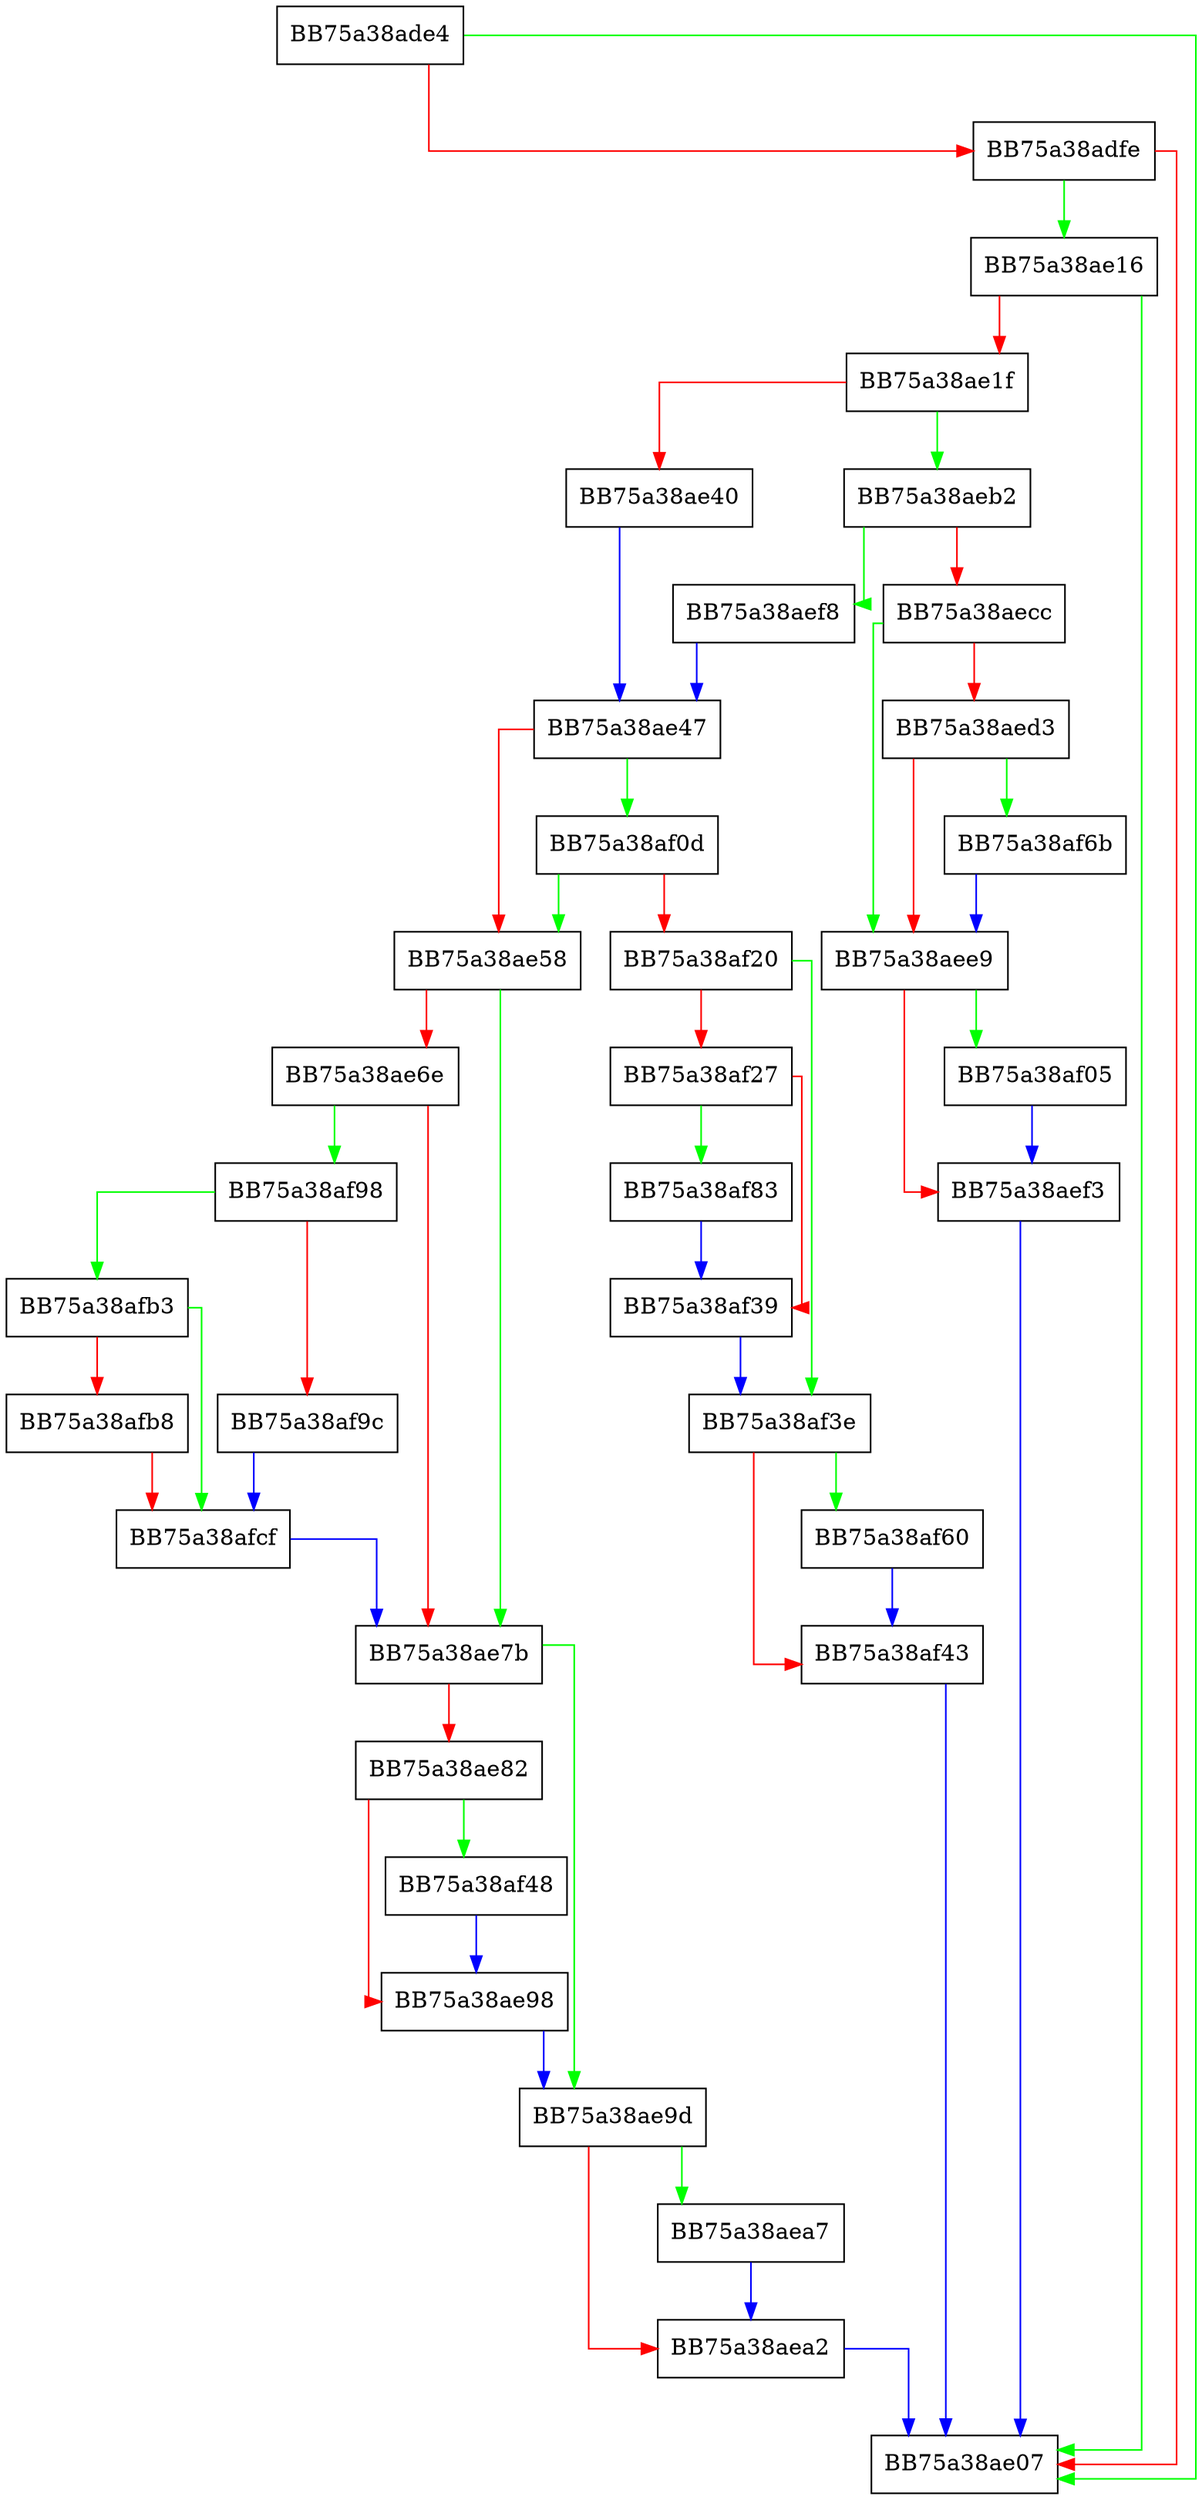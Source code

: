 digraph CheckSeDebugEopAndSendTelemetry {
  node [shape="box"];
  graph [splines=ortho];
  BB75a38ade4 -> BB75a38ae07 [color="green"];
  BB75a38ade4 -> BB75a38adfe [color="red"];
  BB75a38adfe -> BB75a38ae16 [color="green"];
  BB75a38adfe -> BB75a38ae07 [color="red"];
  BB75a38ae16 -> BB75a38ae07 [color="green"];
  BB75a38ae16 -> BB75a38ae1f [color="red"];
  BB75a38ae1f -> BB75a38aeb2 [color="green"];
  BB75a38ae1f -> BB75a38ae40 [color="red"];
  BB75a38ae40 -> BB75a38ae47 [color="blue"];
  BB75a38ae47 -> BB75a38af0d [color="green"];
  BB75a38ae47 -> BB75a38ae58 [color="red"];
  BB75a38ae58 -> BB75a38ae7b [color="green"];
  BB75a38ae58 -> BB75a38ae6e [color="red"];
  BB75a38ae6e -> BB75a38af98 [color="green"];
  BB75a38ae6e -> BB75a38ae7b [color="red"];
  BB75a38ae7b -> BB75a38ae9d [color="green"];
  BB75a38ae7b -> BB75a38ae82 [color="red"];
  BB75a38ae82 -> BB75a38af48 [color="green"];
  BB75a38ae82 -> BB75a38ae98 [color="red"];
  BB75a38ae98 -> BB75a38ae9d [color="blue"];
  BB75a38ae9d -> BB75a38aea7 [color="green"];
  BB75a38ae9d -> BB75a38aea2 [color="red"];
  BB75a38aea2 -> BB75a38ae07 [color="blue"];
  BB75a38aea7 -> BB75a38aea2 [color="blue"];
  BB75a38aeb2 -> BB75a38aef8 [color="green"];
  BB75a38aeb2 -> BB75a38aecc [color="red"];
  BB75a38aecc -> BB75a38aee9 [color="green"];
  BB75a38aecc -> BB75a38aed3 [color="red"];
  BB75a38aed3 -> BB75a38af6b [color="green"];
  BB75a38aed3 -> BB75a38aee9 [color="red"];
  BB75a38aee9 -> BB75a38af05 [color="green"];
  BB75a38aee9 -> BB75a38aef3 [color="red"];
  BB75a38aef3 -> BB75a38ae07 [color="blue"];
  BB75a38aef8 -> BB75a38ae47 [color="blue"];
  BB75a38af05 -> BB75a38aef3 [color="blue"];
  BB75a38af0d -> BB75a38ae58 [color="green"];
  BB75a38af0d -> BB75a38af20 [color="red"];
  BB75a38af20 -> BB75a38af3e [color="green"];
  BB75a38af20 -> BB75a38af27 [color="red"];
  BB75a38af27 -> BB75a38af83 [color="green"];
  BB75a38af27 -> BB75a38af39 [color="red"];
  BB75a38af39 -> BB75a38af3e [color="blue"];
  BB75a38af3e -> BB75a38af60 [color="green"];
  BB75a38af3e -> BB75a38af43 [color="red"];
  BB75a38af43 -> BB75a38ae07 [color="blue"];
  BB75a38af48 -> BB75a38ae98 [color="blue"];
  BB75a38af60 -> BB75a38af43 [color="blue"];
  BB75a38af6b -> BB75a38aee9 [color="blue"];
  BB75a38af83 -> BB75a38af39 [color="blue"];
  BB75a38af98 -> BB75a38afb3 [color="green"];
  BB75a38af98 -> BB75a38af9c [color="red"];
  BB75a38af9c -> BB75a38afcf [color="blue"];
  BB75a38afb3 -> BB75a38afcf [color="green"];
  BB75a38afb3 -> BB75a38afb8 [color="red"];
  BB75a38afb8 -> BB75a38afcf [color="red"];
  BB75a38afcf -> BB75a38ae7b [color="blue"];
}